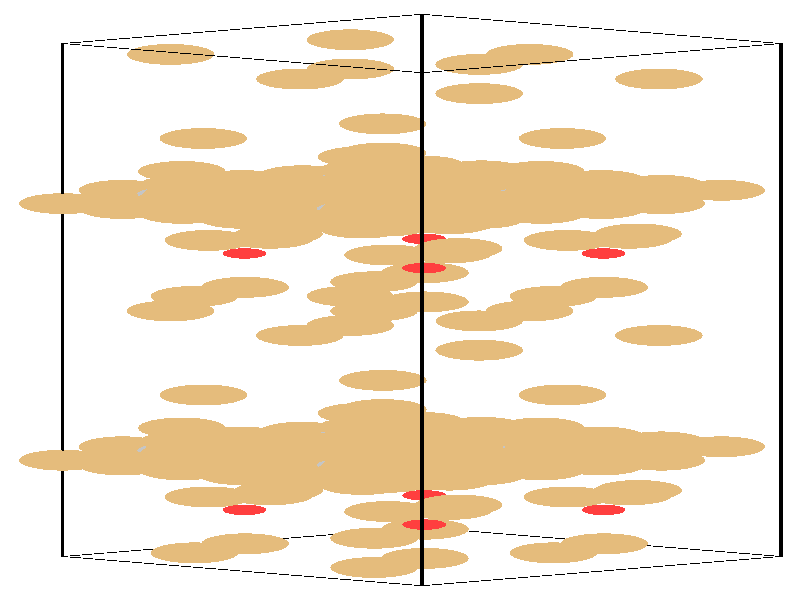 #include "colors.inc"
#include "finish.inc"

global_settings {assumed_gamma 1 max_trace_level 6}
background {color White}
camera {orthographic
  right -24.13*x up 76.08*y
  direction 1.00*z
  location <0,0,50.00> look_at <0,0,0>}
light_source {<  2.00,   3.00,  40.00> color White
  area_light <0.70, 0, 0>, <0, 0.70, 0>, 3, 3
  adaptive 1 jitter}

#declare simple = finish {phong 0.7}
#declare pale = finish {ambient .5 diffuse .85 roughness .001 specular 0.200 }
#declare intermediate = finish {ambient 0.3 diffuse 0.6 specular 0.10 roughness 0.04 }
#declare vmd = finish {ambient .0 diffuse .65 phong 0.1 phong_size 40. specular 0.500 }
#declare jmol = finish {ambient .2 diffuse .6 specular 1 roughness .001 metallic}
#declare ase2 = finish {ambient 0.05 brilliance 3 diffuse 0.6 metallic specular 0.70 roughness 0.04 reflection 0.15}
#declare ase3 = finish {ambient .15 brilliance 2 diffuse .6 metallic specular 1. roughness .001 reflection .0}
#declare glass = finish {ambient .05 diffuse .3 specular 1. roughness .001}
#declare glass2 = finish {ambient .0 diffuse .3 specular 1. reflection .25 roughness .001}
#declare Rcell = 0.050;
#declare Rbond = 0.100;

#macro atom(LOC, R, COL, TRANS, FIN)
  sphere{LOC, R texture{pigment{color COL transmit TRANS} finish{FIN}}}
#end
#macro constrain(LOC, R, COL, TRANS FIN)
union{torus{R, Rcell rotate 45*z texture{pigment{color COL transmit TRANS} finish{FIN}}}
      torus{R, Rcell rotate -45*z texture{pigment{color COL transmit TRANS} finish{FIN}}}
      translate LOC}
#end

cylinder {<-10.17, -32.52, -33.83>, <  0.66, -36.23, -23.65>, Rcell pigment {Black}}
cylinder {<  0.66, -28.82, -44.00>, < 11.49, -32.52, -33.83>, Rcell pigment {Black}}
cylinder {<  0.66,  36.23, -20.33>, < 11.49,  32.52, -10.15>, Rcell pigment {Black}}
cylinder {<-10.17,  32.52, -10.15>, <  0.66,  28.82,   0.03>, Rcell pigment {Black}}
cylinder {<-10.17, -32.52, -33.83>, <  0.66, -28.82, -44.00>, Rcell pigment {Black}}
cylinder {<  0.66, -36.23, -23.65>, < 11.49, -32.52, -33.83>, Rcell pigment {Black}}
cylinder {<  0.66,  28.82,   0.03>, < 11.49,  32.52, -10.15>, Rcell pigment {Black}}
cylinder {<-10.17,  32.52, -10.15>, <  0.66,  36.23, -20.33>, Rcell pigment {Black}}
cylinder {<-10.17, -32.52, -33.83>, <-10.17,  32.52, -10.15>, Rcell pigment {Black}}
cylinder {<  0.66, -36.23, -23.65>, <  0.66,  28.82,   0.03>, Rcell pigment {Black}}
cylinder {< 11.49, -32.52, -33.83>, < 11.49,  32.52, -10.15>, Rcell pigment {Black}}
cylinder {<  0.66, -28.82, -44.00>, <  0.66,  36.23, -20.33>, Rcell pigment {Black}}
atom(<-10.17, -20.31, -29.38>, 1.32, rgb <0.78, 0.50, 0.20>, 0.0, ase3) // #0 
atom(< -8.37, -20.92, -27.68>, 1.32, rgb <0.78, 0.50, 0.20>, 0.0, ase3) // #1 
atom(< -6.56, -21.54, -25.99>, 1.32, rgb <0.78, 0.50, 0.20>, 0.0, ase3) // #2 
atom(< -8.37, -19.69, -31.08>, 1.32, rgb <0.78, 0.50, 0.20>, 0.0, ase3) // #3 
atom(< -6.56, -20.31, -29.38>, 1.32, rgb <0.78, 0.50, 0.20>, 0.0, ase3) // #4 
atom(< -4.76, -20.92, -27.68>, 1.32, rgb <0.78, 0.50, 0.20>, 0.0, ase3) // #5 
atom(< -6.56, -19.07, -32.77>, 1.32, rgb <0.78, 0.50, 0.20>, 0.0, ase3) // #6 
atom(< -4.76, -19.69, -31.08>, 1.32, rgb <0.78, 0.50, 0.20>, 0.0, ase3) // #7 
atom(< -2.95, -20.31, -29.38>, 1.32, rgb <0.78, 0.50, 0.20>, 0.0, ase3) // #8 
atom(< -8.37, -18.61, -28.76>, 1.32, rgb <0.78, 0.50, 0.20>, 0.0, ase3) // #9 
atom(< -6.56, -19.23, -27.07>, 1.32, rgb <0.78, 0.50, 0.20>, 0.0, ase3) // #10 
atom(< -4.76, -19.85, -25.37>, 1.32, rgb <0.78, 0.50, 0.20>, 0.0, ase3) // #11 
atom(< -6.56, -17.99, -30.46>, 1.32, rgb <0.78, 0.50, 0.20>, 0.0, ase3) // #12 
atom(< -4.76, -18.61, -28.76>, 1.32, rgb <0.78, 0.50, 0.20>, 0.0, ase3) // #13 
atom(< -2.95, -19.23, -27.07>, 1.32, rgb <0.78, 0.50, 0.20>, 0.0, ase3) // #14 
atom(< -4.76, -17.38, -32.15>, 1.32, rgb <0.78, 0.50, 0.20>, 0.0, ase3) // #15 
atom(< -2.95, -17.99, -30.46>, 1.32, rgb <0.78, 0.50, 0.20>, 0.0, ase3) // #16 
atom(< -1.14, -18.61, -28.76>, 1.32, rgb <0.78, 0.50, 0.20>, 0.0, ase3) // #17 
atom(<  4.25, -16.23, -28.36>, 1.32, rgb <0.78, 0.50, 0.20>, 0.0, ase3) // #18 
atom(<  0.75,  -0.24, -16.70>, 1.32, rgb <0.78, 0.50, 0.20>, 0.0, ase3) // #19 
atom(<  4.90, -12.04, -25.51>, 1.32, rgb <0.78, 0.50, 0.20>, 0.0, ase3) // #20 
atom(< -3.02,  -4.50, -25.42>, 1.32, rgb <0.78, 0.50, 0.20>, 0.0, ase3) // #21 
atom(<  6.91,   7.83, -21.99>, 1.32, rgb <0.78, 0.50, 0.20>, 0.0, ase3) // #22 
atom(< -3.65,   8.37, -15.76>, 1.32, rgb <0.78, 0.50, 0.20>, 0.0, ase3) // #23 
atom(< -0.78,   2.31, -24.86>, 1.32, rgb <0.78, 0.50, 0.20>, 0.0, ase3) // #24 
atom(< -0.36,   5.70, -16.37>, 1.32, rgb <0.78, 0.50, 0.20>, 0.0, ase3) // #25 
atom(< -1.50,  -3.23, -18.72>, 1.32, rgb <0.78, 0.50, 0.20>, 0.0, ase3) // #26 
atom(<  6.14,   5.90, -20.46>, 0.66, rgb <1.00, 0.05, 0.05>, 0.0, ase3) // #27 
atom(< -1.74, -17.22, -32.11>, 0.76, rgb <0.56, 0.56, 0.56>, 0.0, ase3) // #28 
atom(<-10.17,  12.22, -17.54>, 1.32, rgb <0.78, 0.50, 0.20>, 0.0, ase3) // #29 
atom(< -8.37,  11.60, -15.85>, 1.32, rgb <0.78, 0.50, 0.20>, 0.0, ase3) // #30 
atom(< -6.56,  10.98, -14.15>, 1.32, rgb <0.78, 0.50, 0.20>, 0.0, ase3) // #31 
atom(< -8.37,  12.83, -19.24>, 1.32, rgb <0.78, 0.50, 0.20>, 0.0, ase3) // #32 
atom(< -6.56,  12.22, -17.54>, 1.32, rgb <0.78, 0.50, 0.20>, 0.0, ase3) // #33 
atom(< -4.76,  11.60, -15.85>, 1.32, rgb <0.78, 0.50, 0.20>, 0.0, ase3) // #34 
atom(< -6.56,  13.45, -20.93>, 1.32, rgb <0.78, 0.50, 0.20>, 0.0, ase3) // #35 
atom(< -4.76,  12.83, -19.24>, 1.32, rgb <0.78, 0.50, 0.20>, 0.0, ase3) // #36 
atom(< -2.95,  12.22, -17.54>, 1.32, rgb <0.78, 0.50, 0.20>, 0.0, ase3) // #37 
atom(< -8.37,  13.91, -16.92>, 1.32, rgb <0.78, 0.50, 0.20>, 0.0, ase3) // #38 
atom(< -6.56,  13.29, -15.23>, 1.32, rgb <0.78, 0.50, 0.20>, 0.0, ase3) // #39 
atom(< -4.76,  12.68, -13.53>, 1.32, rgb <0.78, 0.50, 0.20>, 0.0, ase3) // #40 
atom(< -6.56,  14.53, -18.62>, 1.32, rgb <0.78, 0.50, 0.20>, 0.0, ase3) // #41 
atom(< -4.76,  13.91, -16.92>, 1.32, rgb <0.78, 0.50, 0.20>, 0.0, ase3) // #42 
atom(< -2.95,  13.29, -15.23>, 1.32, rgb <0.78, 0.50, 0.20>, 0.0, ase3) // #43 
atom(< -4.76,  15.15, -20.32>, 1.32, rgb <0.78, 0.50, 0.20>, 0.0, ase3) // #44 
atom(< -2.95,  14.53, -18.62>, 1.32, rgb <0.78, 0.50, 0.20>, 0.0, ase3) // #45 
atom(< -1.14,  13.91, -16.92>, 1.32, rgb <0.78, 0.50, 0.20>, 0.0, ase3) // #46 
atom(<  4.25,  16.30, -16.52>, 1.32, rgb <0.78, 0.50, 0.20>, 0.0, ase3) // #47 
atom(<  0.75, -32.76, -28.53>, 1.32, rgb <0.78, 0.50, 0.20>, 0.0, ase3) // #48 
atom(<  4.90,  20.48, -13.68>, 1.32, rgb <0.78, 0.50, 0.20>, 0.0, ase3) // #49 
atom(< -3.02,  28.02, -13.58>, 1.32, rgb <0.78, 0.50, 0.20>, 0.0, ase3) // #50 
atom(<  6.91, -24.70, -33.83>, 1.32, rgb <0.78, 0.50, 0.20>, 0.0, ase3) // #51 
atom(< -3.65, -24.15, -27.59>, 1.32, rgb <0.78, 0.50, 0.20>, 0.0, ase3) // #52 
atom(< -0.78, -30.21, -36.70>, 1.32, rgb <0.78, 0.50, 0.20>, 0.0, ase3) // #53 
atom(< -0.36, -26.82, -28.21>, 1.32, rgb <0.78, 0.50, 0.20>, 0.0, ase3) // #54 
atom(< -1.50,  29.29,  -6.89>, 1.32, rgb <0.78, 0.50, 0.20>, 0.0, ase3) // #55 
atom(<  6.14, -26.62, -32.30>, 0.66, rgb <1.00, 0.05, 0.05>, 0.0, ase3) // #56 
atom(< -1.74,  15.30, -20.27>, 0.76, rgb <0.56, 0.56, 0.56>, 0.0, ase3) // #57 
atom(< -4.76, -18.45, -34.47>, 1.32, rgb <0.78, 0.50, 0.20>, 0.0, ase3) // #58 
atom(< -2.95, -19.07, -32.77>, 1.32, rgb <0.78, 0.50, 0.20>, 0.0, ase3) // #59 
atom(< -1.15, -19.69, -31.08>, 1.32, rgb <0.78, 0.50, 0.20>, 0.0, ase3) // #60 
atom(< -2.95, -17.84, -36.16>, 1.32, rgb <0.78, 0.50, 0.20>, 0.0, ase3) // #61 
atom(< -1.15, -18.45, -34.47>, 1.32, rgb <0.78, 0.50, 0.20>, 0.0, ase3) // #62 
atom(<  0.66, -19.07, -32.77>, 1.32, rgb <0.78, 0.50, 0.20>, 0.0, ase3) // #63 
atom(< -1.15, -17.22, -37.86>, 1.32, rgb <0.78, 0.50, 0.20>, 0.0, ase3) // #64 
atom(<  0.66, -17.84, -36.16>, 1.32, rgb <0.78, 0.50, 0.20>, 0.0, ase3) // #65 
atom(<  2.46, -18.45, -34.47>, 1.32, rgb <0.78, 0.50, 0.20>, 0.0, ase3) // #66 
atom(< -2.95, -16.76, -33.85>, 1.32, rgb <0.78, 0.50, 0.20>, 0.0, ase3) // #67 
atom(< -1.15, -17.38, -32.15>, 1.32, rgb <0.78, 0.50, 0.20>, 0.0, ase3) // #68 
atom(<  0.66, -17.99, -30.46>, 1.32, rgb <0.78, 0.50, 0.20>, 0.0, ase3) // #69 
atom(< -1.15, -16.14, -35.55>, 1.32, rgb <0.78, 0.50, 0.20>, 0.0, ase3) // #70 
atom(<  0.66, -16.76, -33.85>, 1.32, rgb <0.78, 0.50, 0.20>, 0.0, ase3) // #71 
atom(<  2.46, -17.38, -32.15>, 1.32, rgb <0.78, 0.50, 0.20>, 0.0, ase3) // #72 
atom(<  0.66, -15.52, -37.24>, 1.32, rgb <0.78, 0.50, 0.20>, 0.0, ase3) // #73 
atom(<  2.46, -16.14, -35.55>, 1.32, rgb <0.78, 0.50, 0.20>, 0.0, ase3) // #74 
atom(<  4.27, -16.76, -33.85>, 1.32, rgb <0.78, 0.50, 0.20>, 0.0, ase3) // #75 
atom(< -1.16, -18.08, -23.27>, 1.32, rgb <0.78, 0.50, 0.20>, 0.0, ase3) // #76 
atom(<  6.16,   1.61, -21.79>, 1.32, rgb <0.78, 0.50, 0.20>, 0.0, ase3) // #77 
atom(< -0.52, -13.89, -20.42>, 1.32, rgb <0.78, 0.50, 0.20>, 0.0, ase3) // #78 
atom(<  2.39,  -2.65, -30.51>, 1.32, rgb <0.78, 0.50, 0.20>, 0.0, ase3) // #79 
atom(<  1.49,   5.98, -16.90>, 1.32, rgb <0.78, 0.50, 0.20>, 0.0, ase3) // #80 
atom(<  1.77,  10.23, -20.85>, 1.32, rgb <0.78, 0.50, 0.20>, 0.0, ase3) // #81 
atom(< -6.20,   0.46, -19.77>, 1.32, rgb <0.78, 0.50, 0.20>, 0.0, ase3) // #82 
atom(<  5.05,   7.56, -21.46>, 1.32, rgb <0.78, 0.50, 0.20>, 0.0, ase3) // #83 
atom(<  3.91,  -1.38, -23.81>, 1.32, rgb <0.78, 0.50, 0.20>, 0.0, ase3) // #84 
atom(<  0.73,   4.05, -15.37>, 0.66, rgb <1.00, 0.05, 0.05>, 0.0, ase3) // #85 
atom(< -7.16, -19.07, -27.02>, 0.76, rgb <0.56, 0.56, 0.56>, 0.0, ase3) // #86 
atom(< -4.76,  14.07, -22.63>, 1.32, rgb <0.78, 0.50, 0.20>, 0.0, ase3) // #87 
atom(< -2.95,  13.45, -20.93>, 1.32, rgb <0.78, 0.50, 0.20>, 0.0, ase3) // #88 
atom(< -1.15,  12.83, -19.24>, 1.32, rgb <0.78, 0.50, 0.20>, 0.0, ase3) // #89 
atom(< -2.95,  14.69, -24.33>, 1.32, rgb <0.78, 0.50, 0.20>, 0.0, ase3) // #90 
atom(< -1.15,  14.07, -22.63>, 1.32, rgb <0.78, 0.50, 0.20>, 0.0, ase3) // #91 
atom(<  0.66,  13.45, -20.93>, 1.32, rgb <0.78, 0.50, 0.20>, 0.0, ase3) // #92 
atom(< -1.15,  15.30, -26.02>, 1.32, rgb <0.78, 0.50, 0.20>, 0.0, ase3) // #93 
atom(<  0.66,  14.69, -24.33>, 1.32, rgb <0.78, 0.50, 0.20>, 0.0, ase3) // #94 
atom(<  2.46,  14.07, -22.63>, 1.32, rgb <0.78, 0.50, 0.20>, 0.0, ase3) // #95 
atom(< -2.95,  15.76, -22.01>, 1.32, rgb <0.78, 0.50, 0.20>, 0.0, ase3) // #96 
atom(< -1.15,  15.15, -20.32>, 1.32, rgb <0.78, 0.50, 0.20>, 0.0, ase3) // #97 
atom(<  0.66,  14.53, -18.62>, 1.32, rgb <0.78, 0.50, 0.20>, 0.0, ase3) // #98 
atom(< -1.15,  16.38, -23.71>, 1.32, rgb <0.78, 0.50, 0.20>, 0.0, ase3) // #99 
atom(<  0.66,  15.76, -22.01>, 1.32, rgb <0.78, 0.50, 0.20>, 0.0, ase3) // #100 
atom(<  2.46,  15.15, -20.32>, 1.32, rgb <0.78, 0.50, 0.20>, 0.0, ase3) // #101 
atom(<  0.66,  17.00, -25.41>, 1.32, rgb <0.78, 0.50, 0.20>, 0.0, ase3) // #102 
atom(<  2.46,  16.38, -23.71>, 1.32, rgb <0.78, 0.50, 0.20>, 0.0, ase3) // #103 
atom(<  4.27,  15.76, -22.01>, 1.32, rgb <0.78, 0.50, 0.20>, 0.0, ase3) // #104 
atom(< -1.16,  14.44, -11.43>, 1.32, rgb <0.78, 0.50, 0.20>, 0.0, ase3) // #105 
atom(<  6.16, -30.91, -33.62>, 1.32, rgb <0.78, 0.50, 0.20>, 0.0, ase3) // #106 
atom(< -0.52,  18.63,  -8.59>, 1.32, rgb <0.78, 0.50, 0.20>, 0.0, ase3) // #107 
atom(<  2.39,  29.87, -18.67>, 1.32, rgb <0.78, 0.50, 0.20>, 0.0, ase3) // #108 
atom(<  1.49, -26.55, -28.74>, 1.32, rgb <0.78, 0.50, 0.20>, 0.0, ase3) // #109 
atom(<  1.77, -22.30, -32.68>, 1.32, rgb <0.78, 0.50, 0.20>, 0.0, ase3) // #110 
atom(< -6.20, -32.06, -31.61>, 1.32, rgb <0.78, 0.50, 0.20>, 0.0, ase3) // #111 
atom(<  5.05, -24.97, -33.29>, 1.32, rgb <0.78, 0.50, 0.20>, 0.0, ase3) // #112 
atom(<  3.91,  31.14, -11.97>, 1.32, rgb <0.78, 0.50, 0.20>, 0.0, ase3) // #113 
atom(<  0.73, -28.48, -27.21>, 0.66, rgb <1.00, 0.05, 0.05>, 0.0, ase3) // #114 
atom(< -7.16,  13.45, -15.18>, 0.76, rgb <0.56, 0.56, 0.56>, 0.0, ase3) // #115 
atom(< -4.76, -22.16, -24.29>, 1.32, rgb <0.78, 0.50, 0.20>, 0.0, ase3) // #116 
atom(< -2.95, -22.78, -22.59>, 1.32, rgb <0.78, 0.50, 0.20>, 0.0, ase3) // #117 
atom(< -1.14, -23.39, -20.90>, 1.32, rgb <0.78, 0.50, 0.20>, 0.0, ase3) // #118 
atom(< -2.95, -21.54, -25.99>, 1.32, rgb <0.78, 0.50, 0.20>, 0.0, ase3) // #119 
atom(< -1.15, -22.16, -24.29>, 1.32, rgb <0.78, 0.50, 0.20>, 0.0, ase3) // #120 
atom(<  0.66, -22.78, -22.59>, 1.32, rgb <0.78, 0.50, 0.20>, 0.0, ase3) // #121 
atom(< -1.15, -20.92, -27.68>, 1.32, rgb <0.78, 0.50, 0.20>, 0.0, ase3) // #122 
atom(<  0.66, -21.54, -25.99>, 1.32, rgb <0.78, 0.50, 0.20>, 0.0, ase3) // #123 
atom(<  2.46, -22.16, -24.29>, 1.32, rgb <0.78, 0.50, 0.20>, 0.0, ase3) // #124 
atom(< -2.95, -20.46, -23.67>, 1.32, rgb <0.78, 0.50, 0.20>, 0.0, ase3) // #125 
atom(< -1.15, -21.08, -21.98>, 1.32, rgb <0.78, 0.50, 0.20>, 0.0, ase3) // #126 
atom(<  0.66, -21.70, -20.28>, 1.32, rgb <0.78, 0.50, 0.20>, 0.0, ase3) // #127 
atom(< -1.15, -19.85, -25.37>, 1.32, rgb <0.78, 0.50, 0.20>, 0.0, ase3) // #128 
atom(<  0.66, -20.46, -23.67>, 1.32, rgb <0.78, 0.50, 0.20>, 0.0, ase3) // #129 
atom(<  2.46, -21.08, -21.98>, 1.32, rgb <0.78, 0.50, 0.20>, 0.0, ase3) // #130 
atom(<  0.66, -19.23, -27.07>, 1.32, rgb <0.78, 0.50, 0.20>, 0.0, ase3) // #131 
atom(<  2.46, -19.85, -25.37>, 1.32, rgb <0.78, 0.50, 0.20>, 0.0, ase3) // #132 
atom(<  4.27, -20.46, -23.67>, 1.32, rgb <0.78, 0.50, 0.20>, 0.0, ase3) // #133 
atom(< -1.16, -14.37, -33.45>, 1.32, rgb <0.78, 0.50, 0.20>, 0.0, ase3) // #134 
atom(< -4.67,   1.61, -21.79>, 1.32, rgb <0.78, 0.50, 0.20>, 0.0, ase3) // #135 
atom(< -0.52, -10.19, -30.60>, 1.32, rgb <0.78, 0.50, 0.20>, 0.0, ase3) // #136 
atom(<  2.39,  -6.36, -20.33>, 1.32, rgb <0.78, 0.50, 0.20>, 0.0, ase3) // #137 
atom(<  1.49,   9.68, -27.08>, 1.32, rgb <0.78, 0.50, 0.20>, 0.0, ase3) // #138 
atom(<  1.77,   6.52, -10.67>, 1.32, rgb <0.78, 0.50, 0.20>, 0.0, ase3) // #139 
atom(<  4.63,   0.46, -19.77>, 1.32, rgb <0.78, 0.50, 0.20>, 0.0, ase3) // #140 
atom(< -5.78,   7.56, -21.46>, 1.32, rgb <0.78, 0.50, 0.20>, 0.0, ase3) // #141 
atom(< -6.92,  -1.38, -23.81>, 1.32, rgb <0.78, 0.50, 0.20>, 0.0, ase3) // #142 
atom(<  0.73,   7.75, -25.55>, 0.66, rgb <1.00, 0.05, 0.05>, 0.0, ase3) // #143 
atom(<  3.67, -19.07, -27.02>, 0.76, rgb <0.56, 0.56, 0.56>, 0.0, ase3) // #144 
atom(< -4.76,  10.36, -12.45>, 1.32, rgb <0.78, 0.50, 0.20>, 0.0, ase3) // #145 
atom(< -2.95,   9.75, -10.76>, 1.32, rgb <0.78, 0.50, 0.20>, 0.0, ase3) // #146 
atom(< -1.14,   9.13,  -9.06>, 1.32, rgb <0.78, 0.50, 0.20>, 0.0, ase3) // #147 
atom(< -2.95,  10.98, -14.15>, 1.32, rgb <0.78, 0.50, 0.20>, 0.0, ase3) // #148 
atom(< -1.15,  10.36, -12.45>, 1.32, rgb <0.78, 0.50, 0.20>, 0.0, ase3) // #149 
atom(<  0.66,   9.75, -10.76>, 1.32, rgb <0.78, 0.50, 0.20>, 0.0, ase3) // #150 
atom(< -1.15,  11.60, -15.85>, 1.32, rgb <0.78, 0.50, 0.20>, 0.0, ase3) // #151 
atom(<  0.66,  10.98, -14.15>, 1.32, rgb <0.78, 0.50, 0.20>, 0.0, ase3) // #152 
atom(<  2.46,  10.36, -12.45>, 1.32, rgb <0.78, 0.50, 0.20>, 0.0, ase3) // #153 
atom(< -2.95,  12.06, -11.84>, 1.32, rgb <0.78, 0.50, 0.20>, 0.0, ase3) // #154 
atom(< -1.15,  11.44, -10.14>, 1.32, rgb <0.78, 0.50, 0.20>, 0.0, ase3) // #155 
atom(<  0.66,  10.83,  -8.44>, 1.32, rgb <0.78, 0.50, 0.20>, 0.0, ase3) // #156 
atom(< -1.15,  12.68, -13.53>, 1.32, rgb <0.78, 0.50, 0.20>, 0.0, ase3) // #157 
atom(<  0.66,  12.06, -11.84>, 1.32, rgb <0.78, 0.50, 0.20>, 0.0, ase3) // #158 
atom(<  2.46,  11.44, -10.14>, 1.32, rgb <0.78, 0.50, 0.20>, 0.0, ase3) // #159 
atom(<  0.66,  13.29, -15.23>, 1.32, rgb <0.78, 0.50, 0.20>, 0.0, ase3) // #160 
atom(<  2.46,  12.68, -13.53>, 1.32, rgb <0.78, 0.50, 0.20>, 0.0, ase3) // #161 
atom(<  4.27,  12.06, -11.84>, 1.32, rgb <0.78, 0.50, 0.20>, 0.0, ase3) // #162 
atom(< -1.16,  18.15, -21.61>, 1.32, rgb <0.78, 0.50, 0.20>, 0.0, ase3) // #163 
atom(< -4.67, -30.91, -33.62>, 1.32, rgb <0.78, 0.50, 0.20>, 0.0, ase3) // #164 
atom(< -0.52,  22.33, -18.76>, 1.32, rgb <0.78, 0.50, 0.20>, 0.0, ase3) // #165 
atom(<  2.39,  26.17,  -8.50>, 1.32, rgb <0.78, 0.50, 0.20>, 0.0, ase3) // #166 
atom(<  1.49, -22.84, -38.92>, 1.32, rgb <0.78, 0.50, 0.20>, 0.0, ase3) // #167 
atom(<  1.77, -26.00, -22.51>, 1.32, rgb <0.78, 0.50, 0.20>, 0.0, ase3) // #168 
atom(<  4.63, -32.06, -31.61>, 1.32, rgb <0.78, 0.50, 0.20>, 0.0, ase3) // #169 
atom(< -5.78, -24.97, -33.29>, 1.32, rgb <0.78, 0.50, 0.20>, 0.0, ase3) // #170 
atom(< -6.92,  31.14, -11.97>, 1.32, rgb <0.78, 0.50, 0.20>, 0.0, ase3) // #171 
atom(<  0.73, -24.77, -37.39>, 0.66, rgb <1.00, 0.05, 0.05>, 0.0, ase3) // #172 
atom(<  3.67,  13.45, -15.18>, 0.76, rgb <0.56, 0.56, 0.56>, 0.0, ase3) // #173 
atom(<  0.66, -20.31, -29.38>, 1.32, rgb <0.78, 0.50, 0.20>, 0.0, ase3) // #174 
atom(<  2.46, -20.92, -27.68>, 1.32, rgb <0.78, 0.50, 0.20>, 0.0, ase3) // #175 
atom(<  4.27, -21.54, -25.99>, 1.32, rgb <0.78, 0.50, 0.20>, 0.0, ase3) // #176 
atom(<  2.46, -19.69, -31.08>, 1.32, rgb <0.78, 0.50, 0.20>, 0.0, ase3) // #177 
atom(<  4.27, -20.31, -29.38>, 1.32, rgb <0.78, 0.50, 0.20>, 0.0, ase3) // #178 
atom(<  6.07, -20.92, -27.68>, 1.32, rgb <0.78, 0.50, 0.20>, 0.0, ase3) // #179 
atom(<  4.27, -19.07, -32.77>, 1.32, rgb <0.78, 0.50, 0.20>, 0.0, ase3) // #180 
atom(<  6.07, -19.69, -31.08>, 1.32, rgb <0.78, 0.50, 0.20>, 0.0, ase3) // #181 
atom(<  7.88, -20.31, -29.38>, 1.32, rgb <0.78, 0.50, 0.20>, 0.0, ase3) // #182 
atom(<  2.46, -18.61, -28.76>, 1.32, rgb <0.78, 0.50, 0.20>, 0.0, ase3) // #183 
atom(<  4.27, -19.23, -27.07>, 1.32, rgb <0.78, 0.50, 0.20>, 0.0, ase3) // #184 
atom(<  6.07, -19.85, -25.37>, 1.32, rgb <0.78, 0.50, 0.20>, 0.0, ase3) // #185 
atom(<  4.27, -17.99, -30.46>, 1.32, rgb <0.78, 0.50, 0.20>, 0.0, ase3) // #186 
atom(<  6.07, -18.61, -28.76>, 1.32, rgb <0.78, 0.50, 0.20>, 0.0, ase3) // #187 
atom(<  7.88, -19.23, -27.07>, 1.32, rgb <0.78, 0.50, 0.20>, 0.0, ase3) // #188 
atom(<  6.07, -17.38, -32.15>, 1.32, rgb <0.78, 0.50, 0.20>, 0.0, ase3) // #189 
atom(<  7.88, -17.99, -30.46>, 1.32, rgb <0.78, 0.50, 0.20>, 0.0, ase3) // #190 
atom(<  9.69, -18.61, -28.76>, 1.32, rgb <0.78, 0.50, 0.20>, 0.0, ase3) // #191 
atom(< -6.58, -16.23, -28.36>, 1.32, rgb <0.78, 0.50, 0.20>, 0.0, ase3) // #192 
atom(<  0.75,   3.46, -26.87>, 1.32, rgb <0.78, 0.50, 0.20>, 0.0, ase3) // #193 
atom(< -5.93, -12.04, -25.51>, 1.32, rgb <0.78, 0.50, 0.20>, 0.0, ase3) // #194 
atom(<  7.81,  -4.50, -25.42>, 1.32, rgb <0.78, 0.50, 0.20>, 0.0, ase3) // #195 
atom(< -3.92,   7.83, -21.99>, 1.32, rgb <0.78, 0.50, 0.20>, 0.0, ase3) // #196 
atom(<  7.18,   8.37, -15.76>, 1.32, rgb <0.78, 0.50, 0.20>, 0.0, ase3) // #197 
atom(< -0.78,  -1.39, -14.68>, 1.32, rgb <0.78, 0.50, 0.20>, 0.0, ase3) // #198 
atom(< -0.36,   9.41, -26.54>, 1.32, rgb <0.78, 0.50, 0.20>, 0.0, ase3) // #199 
atom(< -1.50,   0.47, -28.90>, 1.32, rgb <0.78, 0.50, 0.20>, 0.0, ase3) // #200 
atom(< -4.69,   5.90, -20.46>, 0.66, rgb <1.00, 0.05, 0.05>, 0.0, ase3) // #201 
atom(< -1.74, -20.92, -21.93>, 0.76, rgb <0.56, 0.56, 0.56>, 0.0, ase3) // #202 
atom(<  0.66,  12.22, -17.54>, 1.32, rgb <0.78, 0.50, 0.20>, 0.0, ase3) // #203 
atom(<  2.46,  11.60, -15.85>, 1.32, rgb <0.78, 0.50, 0.20>, 0.0, ase3) // #204 
atom(<  4.27,  10.98, -14.15>, 1.32, rgb <0.78, 0.50, 0.20>, 0.0, ase3) // #205 
atom(<  2.46,  12.83, -19.24>, 1.32, rgb <0.78, 0.50, 0.20>, 0.0, ase3) // #206 
atom(<  4.27,  12.22, -17.54>, 1.32, rgb <0.78, 0.50, 0.20>, 0.0, ase3) // #207 
atom(<  6.07,  11.60, -15.85>, 1.32, rgb <0.78, 0.50, 0.20>, 0.0, ase3) // #208 
atom(<  4.27,  13.45, -20.93>, 1.32, rgb <0.78, 0.50, 0.20>, 0.0, ase3) // #209 
atom(<  6.07,  12.83, -19.24>, 1.32, rgb <0.78, 0.50, 0.20>, 0.0, ase3) // #210 
atom(<  7.88,  12.22, -17.54>, 1.32, rgb <0.78, 0.50, 0.20>, 0.0, ase3) // #211 
atom(<  2.46,  13.91, -16.92>, 1.32, rgb <0.78, 0.50, 0.20>, 0.0, ase3) // #212 
atom(<  4.27,  13.29, -15.23>, 1.32, rgb <0.78, 0.50, 0.20>, 0.0, ase3) // #213 
atom(<  6.07,  12.68, -13.53>, 1.32, rgb <0.78, 0.50, 0.20>, 0.0, ase3) // #214 
atom(<  4.27,  14.53, -18.62>, 1.32, rgb <0.78, 0.50, 0.20>, 0.0, ase3) // #215 
atom(<  6.07,  13.91, -16.92>, 1.32, rgb <0.78, 0.50, 0.20>, 0.0, ase3) // #216 
atom(<  7.88,  13.29, -15.23>, 1.32, rgb <0.78, 0.50, 0.20>, 0.0, ase3) // #217 
atom(<  6.07,  15.15, -20.32>, 1.32, rgb <0.78, 0.50, 0.20>, 0.0, ase3) // #218 
atom(<  7.88,  14.53, -18.62>, 1.32, rgb <0.78, 0.50, 0.20>, 0.0, ase3) // #219 
atom(<  9.69,  13.91, -16.92>, 1.32, rgb <0.78, 0.50, 0.20>, 0.0, ase3) // #220 
atom(< -6.58,  16.30, -16.52>, 1.32, rgb <0.78, 0.50, 0.20>, 0.0, ase3) // #221 
atom(<  0.75, -29.06, -38.71>, 1.32, rgb <0.78, 0.50, 0.20>, 0.0, ase3) // #222 
atom(< -5.93,  20.48, -13.68>, 1.32, rgb <0.78, 0.50, 0.20>, 0.0, ase3) // #223 
atom(<  7.81,  28.02, -13.58>, 1.32, rgb <0.78, 0.50, 0.20>, 0.0, ase3) // #224 
atom(< -3.92, -24.70, -33.83>, 1.32, rgb <0.78, 0.50, 0.20>, 0.0, ase3) // #225 
atom(<  7.18, -24.15, -27.59>, 1.32, rgb <0.78, 0.50, 0.20>, 0.0, ase3) // #226 
atom(< -0.78, -33.92, -26.52>, 1.32, rgb <0.78, 0.50, 0.20>, 0.0, ase3) // #227 
atom(< -0.36, -23.12, -38.38>, 1.32, rgb <0.78, 0.50, 0.20>, 0.0, ase3) // #228 
atom(< -1.50,  33.00, -17.06>, 1.32, rgb <0.78, 0.50, 0.20>, 0.0, ase3) // #229 
atom(< -4.69, -26.62, -32.30>, 0.66, rgb <1.00, 0.05, 0.05>, 0.0, ase3) // #230 
atom(< -1.74,  11.60, -10.10>, 0.76, rgb <0.56, 0.56, 0.56>, 0.0, ase3) // #231 
